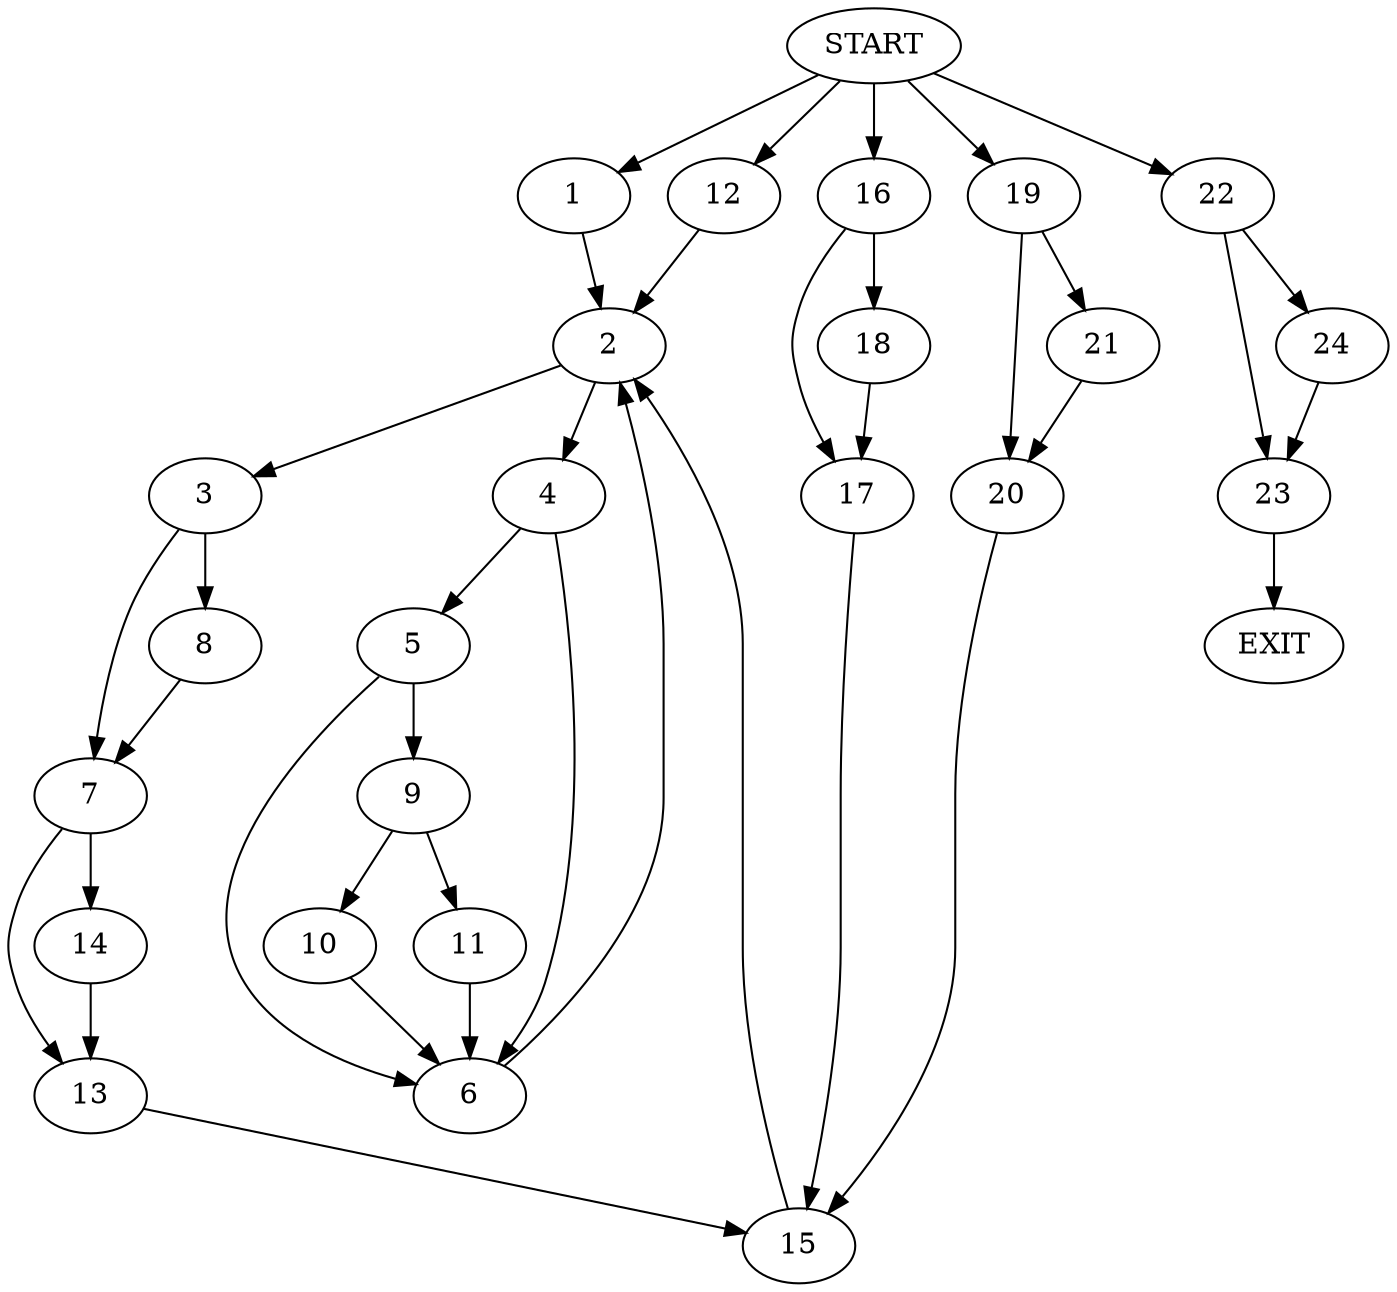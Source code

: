 digraph {
0 [label="START"]
25 [label="EXIT"]
0 -> 1
1 -> 2
2 -> 3
2 -> 4
4 -> 5
4 -> 6
3 -> 7
3 -> 8
5 -> 9
5 -> 6
6 -> 2
9 -> 10
9 -> 11
10 -> 6
11 -> 6
0 -> 12
12 -> 2
7 -> 13
7 -> 14
8 -> 7
14 -> 13
13 -> 15
15 -> 2
0 -> 16
16 -> 17
16 -> 18
17 -> 15
18 -> 17
0 -> 19
19 -> 20
19 -> 21
21 -> 20
20 -> 15
0 -> 22
22 -> 23
22 -> 24
23 -> 25
24 -> 23
}
